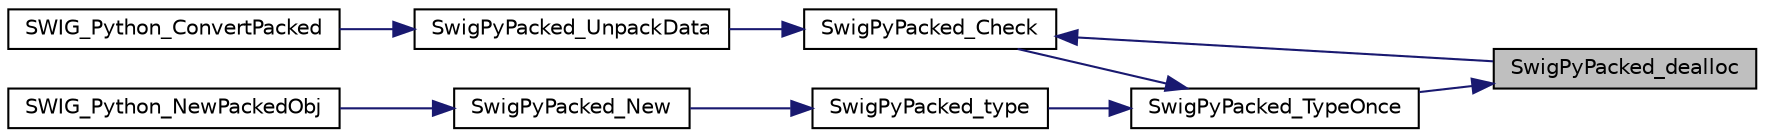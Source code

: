 digraph "SwigPyPacked_dealloc"
{
 // LATEX_PDF_SIZE
  edge [fontname="Helvetica",fontsize="10",labelfontname="Helvetica",labelfontsize="10"];
  node [fontname="Helvetica",fontsize="10",shape=record];
  rankdir="RL";
  Node1 [label="SwigPyPacked_dealloc",height=0.2,width=0.4,color="black", fillcolor="grey75", style="filled", fontcolor="black",tooltip=" "];
  Node1 -> Node2 [dir="back",color="midnightblue",fontsize="10",style="solid",fontname="Helvetica"];
  Node2 [label="SwigPyPacked_TypeOnce",height=0.2,width=0.4,color="black", fillcolor="white", style="filled",URL="$de/d48/swig__runtime_8h.html#a31a57967e5b47748769603196022a988",tooltip=" "];
  Node2 -> Node3 [dir="back",color="midnightblue",fontsize="10",style="solid",fontname="Helvetica"];
  Node3 [label="SwigPyPacked_Check",height=0.2,width=0.4,color="black", fillcolor="white", style="filled",URL="$de/d48/swig__runtime_8h.html#a6fea38d61cc362fd7b67a9fa56b33307",tooltip=" "];
  Node3 -> Node1 [dir="back",color="midnightblue",fontsize="10",style="solid",fontname="Helvetica"];
  Node3 -> Node4 [dir="back",color="midnightblue",fontsize="10",style="solid",fontname="Helvetica"];
  Node4 [label="SwigPyPacked_UnpackData",height=0.2,width=0.4,color="black", fillcolor="white", style="filled",URL="$de/d48/swig__runtime_8h.html#ab442a6cd16d41e179ab07e4b3cd4093f",tooltip=" "];
  Node4 -> Node5 [dir="back",color="midnightblue",fontsize="10",style="solid",fontname="Helvetica"];
  Node5 [label="SWIG_Python_ConvertPacked",height=0.2,width=0.4,color="black", fillcolor="white", style="filled",URL="$de/d48/swig__runtime_8h.html#a03b3793a4bd02ab2e9dda57331f4b5f3",tooltip=" "];
  Node2 -> Node6 [dir="back",color="midnightblue",fontsize="10",style="solid",fontname="Helvetica"];
  Node6 [label="SwigPyPacked_type",height=0.2,width=0.4,color="black", fillcolor="white", style="filled",URL="$de/d48/swig__runtime_8h.html#aa195dda6cc1c2fc299c8ae690bae4904",tooltip=" "];
  Node6 -> Node7 [dir="back",color="midnightblue",fontsize="10",style="solid",fontname="Helvetica"];
  Node7 [label="SwigPyPacked_New",height=0.2,width=0.4,color="black", fillcolor="white", style="filled",URL="$de/d48/swig__runtime_8h.html#a2b75857efc8350c2f6b2b0d870a35d40",tooltip=" "];
  Node7 -> Node8 [dir="back",color="midnightblue",fontsize="10",style="solid",fontname="Helvetica"];
  Node8 [label="SWIG_Python_NewPackedObj",height=0.2,width=0.4,color="black", fillcolor="white", style="filled",URL="$de/d48/swig__runtime_8h.html#ac1d35a8810ff559255a38f5a8dd2fc2e",tooltip=" "];
}
